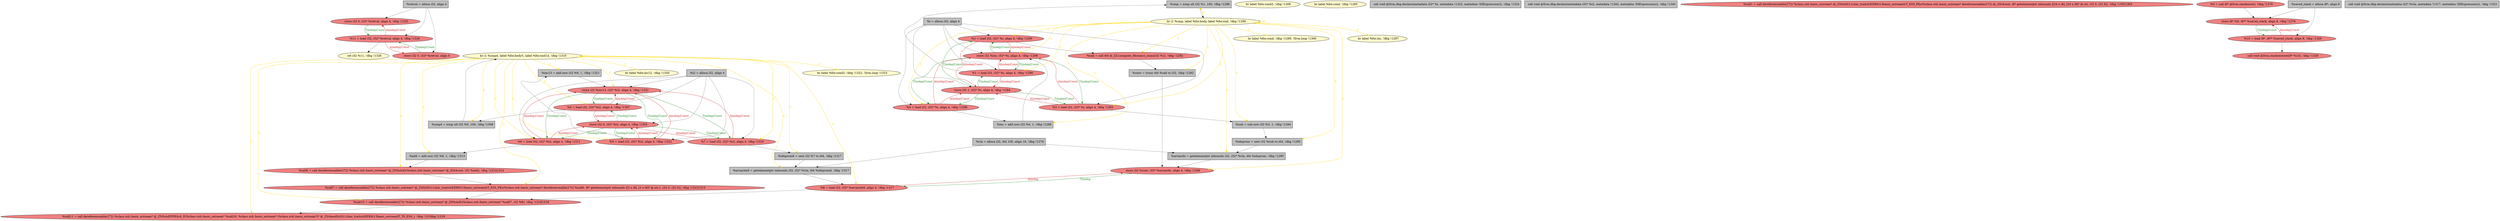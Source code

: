 
digraph G {


node300 [fillcolor=grey,label="  %retval = alloca i32, align 4",shape=rectangle,style=filled ]
node297 [fillcolor=grey,label="  %cmp = icmp ult i32 %1, 100, !dbg !1288",shape=rectangle,style=filled ]
node294 [fillcolor=lemonchiffon,label="  br label %for.cond3, !dbg !1306",shape=ellipse,style=filled ]
node293 [fillcolor=grey,label="  %arrayidx = getelementptr inbounds i32, i32* %vla, i64 %idxprom, !dbg !1295",shape=rectangle,style=filled ]
node291 [fillcolor=grey,label="  %inc13 = add nsw i32 %9, 1, !dbg !1321",shape=rectangle,style=filled ]
node290 [fillcolor=lightcoral,label="  store i32 0, i32* %retval, align 4, !dbg !1325",shape=ellipse,style=filled ]
node289 [fillcolor=grey,label="  %vla = alloca i32, i64 100, align 16, !dbg !1276",shape=rectangle,style=filled ]
node288 [fillcolor=lightcoral,label="  %5 = load i32, i32* %i2, align 4, !dbg !1307",shape=ellipse,style=filled ]
node287 [fillcolor=lemonchiffon,label="  br label %for.cond, !dbg !1285",shape=ellipse,style=filled ]
node286 [fillcolor=lightcoral,label="  %2 = load i32, i32* %i, align 4, !dbg !1290",shape=ellipse,style=filled ]
node284 [fillcolor=lightcoral,label="  %11 = load i32, i32* %retval, align 4, !dbg !1326",shape=ellipse,style=filled ]
node260 [fillcolor=grey,label="  call void @llvm.dbg.declare(metadata i32* %i, metadata !1322, metadata !DIExpression()), !dbg !1324",shape=rectangle,style=filled ]
node259 [fillcolor=lightcoral,label="  store i32 %conv, i32* %arrayidx, align 4, !dbg !1296",shape=ellipse,style=filled ]
node248 [fillcolor=lightcoral,label="  %call = call i64 @_Z21compute_fibonacci_numi(i32 %2), !dbg !1292",shape=ellipse,style=filled ]
node258 [fillcolor=lightcoral,label="  %4 = load i32, i32* %i, align 4, !dbg !1298",shape=ellipse,style=filled ]
node274 [fillcolor=lightcoral,label="  %7 = load i32, i32* %i2, align 4, !dbg !1316",shape=ellipse,style=filled ]
node257 [fillcolor=lemonchiffon,label="  br label %for.inc, !dbg !1297",shape=ellipse,style=filled ]
node255 [fillcolor=grey,label="  %add = add nsw i32 %6, 1, !dbg !1313",shape=rectangle,style=filled ]
node254 [fillcolor=grey,label="  %inc = add nsw i32 %4, 1, !dbg !1298",shape=rectangle,style=filled ]
node261 [fillcolor=lightcoral,label="  store i32 %inc, i32* %i, align 4, !dbg !1298",shape=ellipse,style=filled ]
node252 [fillcolor=grey,label="  call void @llvm.dbg.declare(metadata i32* %i2, metadata !1343, metadata !DIExpression()), !dbg !1345",shape=rectangle,style=filled ]
node256 [fillcolor=lightcoral,label="  %call1 = call dereferenceable(272) %class.std::basic_ostream* @_ZStlsISt11char_traitsIcEERSt13basic_ostreamIcT_ES5_PKc(%class.std::basic_ostream* dereferenceable(272) @_ZSt4cout, i8* getelementptr inbounds ([24 x i8], [24 x i8]* @.str, i32 0, i32 0)), !dbg !13021302",shape=ellipse,style=filled ]
node264 [fillcolor=grey,label="  %sub = sub nsw i32 %3, 1, !dbg !1294",shape=rectangle,style=filled ]
node285 [fillcolor=lightcoral,label="  store i32 1, i32* %i, align 4, !dbg !1284",shape=ellipse,style=filled ]
node249 [fillcolor=lemonchiffon,label="  br i1 %cmp4, label %for.body5, label %for.end14, !dbg !1310",shape=ellipse,style=filled ]
node247 [fillcolor=lightcoral,label="  %6 = load i32, i32* %i2, align 4, !dbg !1311",shape=ellipse,style=filled ]
node250 [fillcolor=lightcoral,label="  %call11 = call dereferenceable(272) %class.std::basic_ostream* @_ZNSolsEPFRSoS_E(%class.std::basic_ostream* %call10, %class.std::basic_ostream* (%class.std::basic_ostream*)* @_ZSt4endlIcSt11char_traitsIcEERSt13basic_ostreamIT_T0_ES6_), !dbg !1319bg !1319",shape=ellipse,style=filled ]
node279 [fillcolor=lightcoral,label="  %call10 = call dereferenceable(272) %class.std::basic_ostream* @_ZNSolsEi(%class.std::basic_ostream* %call7, i32 %8), !dbg !13181318",shape=ellipse,style=filled ]
node299 [fillcolor=grey,label="  %cmp4 = icmp ult i32 %5, 100, !dbg !1309",shape=rectangle,style=filled ]
node251 [fillcolor=lightcoral,label="  store i32 0, i32* %i2, align 4, !dbg !1305",shape=ellipse,style=filled ]
node278 [fillcolor=lemonchiffon,label="  ret i32 %11, !dbg !1326",shape=ellipse,style=filled ]
node282 [fillcolor=lemonchiffon,label="  br label %for.cond3, !dbg !1322, !llvm.loop !1323",shape=ellipse,style=filled ]
node295 [fillcolor=grey,label="  %arrayidx9 = getelementptr inbounds i32, i32* %vla, i64 %idxprom8, !dbg !1317",shape=rectangle,style=filled ]
node292 [fillcolor=grey,label="  %i2 = alloca i32, align 4",shape=rectangle,style=filled ]
node265 [fillcolor=lightcoral,label="  %0 = call i8* @llvm.stacksave(), !dbg !1276",shape=ellipse,style=filled ]
node298 [fillcolor=grey,label="  %saved_stack = alloca i8*, align 8",shape=rectangle,style=filled ]
node267 [fillcolor=lightcoral,label="  %3 = load i32, i32* %i, align 4, !dbg !1293",shape=ellipse,style=filled ]
node262 [fillcolor=lightcoral,label="  %9 = load i32, i32* %i2, align 4, !dbg !1321",shape=ellipse,style=filled ]
node268 [fillcolor=lemonchiffon,label="  br i1 %cmp, label %for.body, label %for.end, !dbg !1289",shape=ellipse,style=filled ]
node270 [fillcolor=grey,label="  %conv = trunc i64 %call to i32, !dbg !1292",shape=rectangle,style=filled ]
node271 [fillcolor=lightcoral,label="  %8 = load i32, i32* %arrayidx9, align 4, !dbg !1317",shape=ellipse,style=filled ]
node272 [fillcolor=lightcoral,label="  %call7 = call dereferenceable(272) %class.std::basic_ostream* @_ZStlsISt11char_traitsIcEERSt13basic_ostreamIcT_ES5_PKc(%class.std::basic_ostream* dereferenceable(272) %call6, i8* getelementptr inbounds ([3 x i8], [3 x i8]* @.str.1, i32 0, i32 0)), !dbg !13151315",shape=ellipse,style=filled ]
node273 [fillcolor=grey,label="  %i = alloca i32, align 4",shape=rectangle,style=filled ]
node283 [fillcolor=lightcoral,label="  store i32 0, i32* %retval, align 4",shape=ellipse,style=filled ]
node253 [fillcolor=lemonchiffon,label="  br label %for.cond, !dbg !1299, !llvm.loop !1300",shape=ellipse,style=filled ]
node269 [fillcolor=lightcoral,label="  %call6 = call dereferenceable(272) %class.std::basic_ostream* @_ZNSolsEi(%class.std::basic_ostream* @_ZSt4cout, i32 %add), !dbg !13141314",shape=ellipse,style=filled ]
node275 [fillcolor=lightcoral,label="  call void @llvm.stackrestore(i8* %10), !dbg !1326",shape=ellipse,style=filled ]
node276 [fillcolor=lightcoral,label="  store i32 %inc13, i32* %i2, align 4, !dbg !1321",shape=ellipse,style=filled ]
node266 [fillcolor=lightcoral,label="  %1 = load i32, i32* %i, align 4, !dbg !1286",shape=ellipse,style=filled ]
node263 [fillcolor=grey,label="  %idxprom = sext i32 %sub to i64, !dbg !1295",shape=rectangle,style=filled ]
node277 [fillcolor=lightcoral,label="  %10 = load i8*, i8** %saved_stack, align 8, !dbg !1326",shape=ellipse,style=filled ]
node296 [fillcolor=lightcoral,label="  store i8* %0, i8** %saved_stack, align 8, !dbg !1276",shape=ellipse,style=filled ]
node280 [fillcolor=grey,label="  %idxprom8 = sext i32 %7 to i64, !dbg !1317",shape=rectangle,style=filled ]
node301 [fillcolor=grey,label="  call void @llvm.dbg.declare(metadata i32* %vla, metadata !1317, metadata !DIExpression()), !dbg !1321",shape=rectangle,style=filled ]
node281 [fillcolor=lemonchiffon,label="  br label %for.inc12, !dbg !1320",shape=ellipse,style=filled ]

node285->node258 [style=solid,color=forestgreen,label="T|indep|Const",penwidth=1.0,fontcolor=forestgreen ]
node258->node285 [style=solid,color=firebrick3,label="A|indep|Const",penwidth=1.0,fontcolor=firebrick3 ]
node248->node270 [style=solid,color=black,label="",penwidth=0.5,fontcolor=black ]
node249->node247 [style=solid,color=gold,label="C",penwidth=1.0,fontcolor=gold ]
node267->node261 [style=solid,color=firebrick3,label="A|indep|Const",penwidth=1.0,fontcolor=firebrick3 ]
node271->node259 [style=solid,color=firebrick3,label="A|indep",penwidth=1.0,fontcolor=firebrick3 ]
node259->node271 [style=solid,color=forestgreen,label="T|indep",penwidth=1.0,fontcolor=forestgreen ]
node277->node296 [style=solid,color=firebrick3,label="A|indep|Const",penwidth=1.0,fontcolor=firebrick3 ]
node261->node286 [style=solid,color=forestgreen,label="T|indep|Const",penwidth=1.0,fontcolor=forestgreen ]
node286->node261 [style=solid,color=firebrick3,label="A|indep|Const",penwidth=1.0,fontcolor=firebrick3 ]
node258->node261 [style=solid,color=firebrick3,label="A|indep|Const",penwidth=1.0,fontcolor=firebrick3 ]
node268->node248 [style=solid,color=gold,label="C",penwidth=1.0,fontcolor=gold ]
node247->node255 [style=solid,color=black,label="",penwidth=0.5,fontcolor=black ]
node251->node247 [style=solid,color=forestgreen,label="T|indep|Const",penwidth=1.0,fontcolor=forestgreen ]
node300->node284 [style=solid,color=black,label="",penwidth=0.5,fontcolor=black ]
node247->node251 [style=solid,color=firebrick3,label="A|indep|Const",penwidth=1.0,fontcolor=firebrick3 ]
node268->node286 [style=solid,color=gold,label="C",penwidth=1.0,fontcolor=gold ]
node288->node299 [style=solid,color=black,label="",penwidth=0.5,fontcolor=black ]
node290->node284 [style=solid,color=forestgreen,label="T|indep|Const",penwidth=1.0,fontcolor=forestgreen ]
node258->node254 [style=solid,color=black,label="",penwidth=0.5,fontcolor=black ]
node261->node258 [style=solid,color=forestgreen,label="T|indep|Const",penwidth=1.0,fontcolor=forestgreen ]
node295->node271 [style=solid,color=black,label="",penwidth=0.5,fontcolor=black ]
node264->node263 [style=solid,color=black,label="",penwidth=0.5,fontcolor=black ]
node268->node293 [style=solid,color=gold,label="C",penwidth=1.0,fontcolor=gold ]
node270->node259 [style=solid,color=black,label="",penwidth=0.5,fontcolor=black ]
node296->node277 [style=solid,color=forestgreen,label="T|indep|Const",penwidth=1.0,fontcolor=forestgreen ]
node279->node250 [style=solid,color=black,label="",penwidth=0.5,fontcolor=black ]
node273->node266 [style=solid,color=black,label="",penwidth=0.5,fontcolor=black ]
node268->node261 [style=solid,color=gold,label="C",penwidth=1.0,fontcolor=gold ]
node273->node258 [style=solid,color=black,label="",penwidth=0.5,fontcolor=black ]
node249->node262 [style=solid,color=gold,label="C",penwidth=1.0,fontcolor=gold ]
node249->node291 [style=solid,color=gold,label="C",penwidth=1.0,fontcolor=gold ]
node277->node275 [style=solid,color=black,label="",penwidth=0.5,fontcolor=black ]
node288->node276 [style=solid,color=firebrick3,label="A|indep|Const",penwidth=1.0,fontcolor=firebrick3 ]
node249->node276 [style=solid,color=gold,label="C",penwidth=1.0,fontcolor=gold ]
node249->node282 [style=solid,color=gold,label="C",penwidth=1.0,fontcolor=gold ]
node268->node258 [style=solid,color=gold,label="C",penwidth=1.0,fontcolor=gold ]
node249->node255 [style=solid,color=gold,label="C",penwidth=1.0,fontcolor=gold ]
node249->node250 [style=solid,color=gold,label="C",penwidth=1.0,fontcolor=gold ]
node249->node274 [style=solid,color=gold,label="C",penwidth=1.0,fontcolor=gold ]
node249->node288 [style=solid,color=gold,label="C",penwidth=1.0,fontcolor=gold ]
node273->node267 [style=solid,color=black,label="",penwidth=0.5,fontcolor=black ]
node298->node277 [style=solid,color=black,label="",penwidth=0.5,fontcolor=black ]
node249->node272 [style=solid,color=gold,label="C",penwidth=1.0,fontcolor=gold ]
node268->node266 [style=solid,color=gold,label="C",penwidth=1.0,fontcolor=gold ]
node292->node247 [style=solid,color=black,label="",penwidth=0.5,fontcolor=black ]
node299->node249 [style=solid,color=black,label="",penwidth=0.5,fontcolor=black ]
node284->node283 [style=solid,color=firebrick3,label="A|indep|Const",penwidth=1.0,fontcolor=firebrick3 ]
node297->node268 [style=solid,color=black,label="",penwidth=0.5,fontcolor=black ]
node268->node253 [style=solid,color=gold,label="C",penwidth=1.0,fontcolor=gold ]
node266->node261 [style=solid,color=firebrick3,label="A|indep|Const",penwidth=1.0,fontcolor=firebrick3 ]
node269->node272 [style=solid,color=black,label="",penwidth=0.5,fontcolor=black ]
node249->node271 [style=solid,color=gold,label="C",penwidth=1.0,fontcolor=gold ]
node249->node279 [style=solid,color=gold,label="C",penwidth=1.0,fontcolor=gold ]
node249->node295 [style=solid,color=gold,label="C",penwidth=1.0,fontcolor=gold ]
node254->node261 [style=solid,color=black,label="",penwidth=0.5,fontcolor=black ]
node276->node262 [style=solid,color=forestgreen,label="T|indep|Const",penwidth=1.0,fontcolor=forestgreen ]
node283->node284 [style=solid,color=forestgreen,label="T|indep|Const",penwidth=1.0,fontcolor=forestgreen ]
node262->node251 [style=solid,color=firebrick3,label="A|indep|Const",penwidth=1.0,fontcolor=firebrick3 ]
node249->node249 [style=solid,color=gold,label="C",penwidth=1.0,fontcolor=gold ]
node268->node264 [style=solid,color=gold,label="C",penwidth=1.0,fontcolor=gold ]
node247->node276 [style=solid,color=firebrick3,label="A|indep|Const",penwidth=1.0,fontcolor=firebrick3 ]
node276->node288 [style=solid,color=forestgreen,label="T|indep|Const",penwidth=1.0,fontcolor=forestgreen ]
node265->node296 [style=solid,color=black,label="",penwidth=0.5,fontcolor=black ]
node273->node286 [style=solid,color=black,label="",penwidth=0.5,fontcolor=black ]
node268->node257 [style=solid,color=gold,label="C",penwidth=1.0,fontcolor=gold ]
node268->node268 [style=solid,color=gold,label="C",penwidth=1.0,fontcolor=gold ]
node289->node295 [style=solid,color=black,label="",penwidth=0.5,fontcolor=black ]
node268->node259 [style=solid,color=gold,label="C",penwidth=1.0,fontcolor=gold ]
node249->node269 [style=solid,color=gold,label="C",penwidth=1.0,fontcolor=gold ]
node251->node262 [style=solid,color=forestgreen,label="T|indep|Const",penwidth=1.0,fontcolor=forestgreen ]
node249->node281 [style=solid,color=gold,label="C",penwidth=1.0,fontcolor=gold ]
node268->node263 [style=solid,color=gold,label="C",penwidth=1.0,fontcolor=gold ]
node276->node247 [style=solid,color=forestgreen,label="T|indep|Const",penwidth=1.0,fontcolor=forestgreen ]
node300->node290 [style=solid,color=black,label="",penwidth=0.5,fontcolor=black ]
node273->node285 [style=solid,color=black,label="",penwidth=0.5,fontcolor=black ]
node249->node280 [style=solid,color=gold,label="C",penwidth=1.0,fontcolor=gold ]
node262->node291 [style=solid,color=black,label="",penwidth=0.5,fontcolor=black ]
node268->node297 [style=solid,color=gold,label="C",penwidth=1.0,fontcolor=gold ]
node261->node266 [style=solid,color=forestgreen,label="T|indep|Const",penwidth=1.0,fontcolor=forestgreen ]
node268->node270 [style=solid,color=gold,label="C",penwidth=1.0,fontcolor=gold ]
node263->node293 [style=solid,color=black,label="",penwidth=0.5,fontcolor=black ]
node284->node290 [style=solid,color=firebrick3,label="A|indep|Const",penwidth=1.0,fontcolor=firebrick3 ]
node292->node251 [style=solid,color=black,label="",penwidth=0.5,fontcolor=black ]
node292->node274 [style=solid,color=black,label="",penwidth=0.5,fontcolor=black ]
node289->node293 [style=solid,color=black,label="",penwidth=0.5,fontcolor=black ]
node291->node276 [style=solid,color=black,label="",penwidth=0.5,fontcolor=black ]
node285->node266 [style=solid,color=forestgreen,label="T|indep|Const",penwidth=1.0,fontcolor=forestgreen ]
node292->node262 [style=solid,color=black,label="",penwidth=0.5,fontcolor=black ]
node251->node288 [style=solid,color=forestgreen,label="T|indep|Const",penwidth=1.0,fontcolor=forestgreen ]
node285->node286 [style=solid,color=forestgreen,label="T|indep|Const",penwidth=1.0,fontcolor=forestgreen ]
node288->node251 [style=solid,color=firebrick3,label="A|indep|Const",penwidth=1.0,fontcolor=firebrick3 ]
node293->node259 [style=solid,color=black,label="",penwidth=0.5,fontcolor=black ]
node280->node295 [style=solid,color=black,label="",penwidth=0.5,fontcolor=black ]
node292->node276 [style=solid,color=black,label="",penwidth=0.5,fontcolor=black ]
node274->node280 [style=solid,color=black,label="",penwidth=0.5,fontcolor=black ]
node292->node288 [style=solid,color=black,label="",penwidth=0.5,fontcolor=black ]
node272->node279 [style=solid,color=black,label="",penwidth=0.5,fontcolor=black ]
node267->node264 [style=solid,color=black,label="",penwidth=0.5,fontcolor=black ]
node273->node261 [style=solid,color=black,label="",penwidth=0.5,fontcolor=black ]
node284->node278 [style=solid,color=black,label="",penwidth=0.5,fontcolor=black ]
node266->node285 [style=solid,color=firebrick3,label="A|indep|Const",penwidth=1.0,fontcolor=firebrick3 ]
node271->node279 [style=solid,color=black,label="",penwidth=0.5,fontcolor=black ]
node266->node297 [style=solid,color=black,label="",penwidth=0.5,fontcolor=black ]
node274->node251 [style=solid,color=firebrick3,label="A|indep|Const",penwidth=1.0,fontcolor=firebrick3 ]
node300->node283 [style=solid,color=black,label="",penwidth=0.5,fontcolor=black ]
node251->node274 [style=solid,color=forestgreen,label="T|indep|Const",penwidth=1.0,fontcolor=forestgreen ]
node261->node267 [style=solid,color=forestgreen,label="T|indep|Const",penwidth=1.0,fontcolor=forestgreen ]
node255->node269 [style=solid,color=black,label="",penwidth=0.5,fontcolor=black ]
node286->node248 [style=solid,color=black,label="",penwidth=0.5,fontcolor=black ]
node268->node267 [style=solid,color=gold,label="C",penwidth=1.0,fontcolor=gold ]
node298->node296 [style=solid,color=black,label="",penwidth=0.5,fontcolor=black ]
node267->node285 [style=solid,color=firebrick3,label="A|indep|Const",penwidth=1.0,fontcolor=firebrick3 ]
node285->node267 [style=solid,color=forestgreen,label="T|indep|Const",penwidth=1.0,fontcolor=forestgreen ]
node249->node299 [style=solid,color=gold,label="C",penwidth=1.0,fontcolor=gold ]
node262->node276 [style=solid,color=firebrick3,label="A|indep|Const",penwidth=1.0,fontcolor=firebrick3 ]
node274->node276 [style=solid,color=firebrick3,label="A|indep|Const",penwidth=1.0,fontcolor=firebrick3 ]
node286->node285 [style=solid,color=firebrick3,label="A|indep|Const",penwidth=1.0,fontcolor=firebrick3 ]
node276->node274 [style=solid,color=forestgreen,label="T|indep|Const",penwidth=1.0,fontcolor=forestgreen ]
node268->node254 [style=solid,color=gold,label="C",penwidth=1.0,fontcolor=gold ]


}
